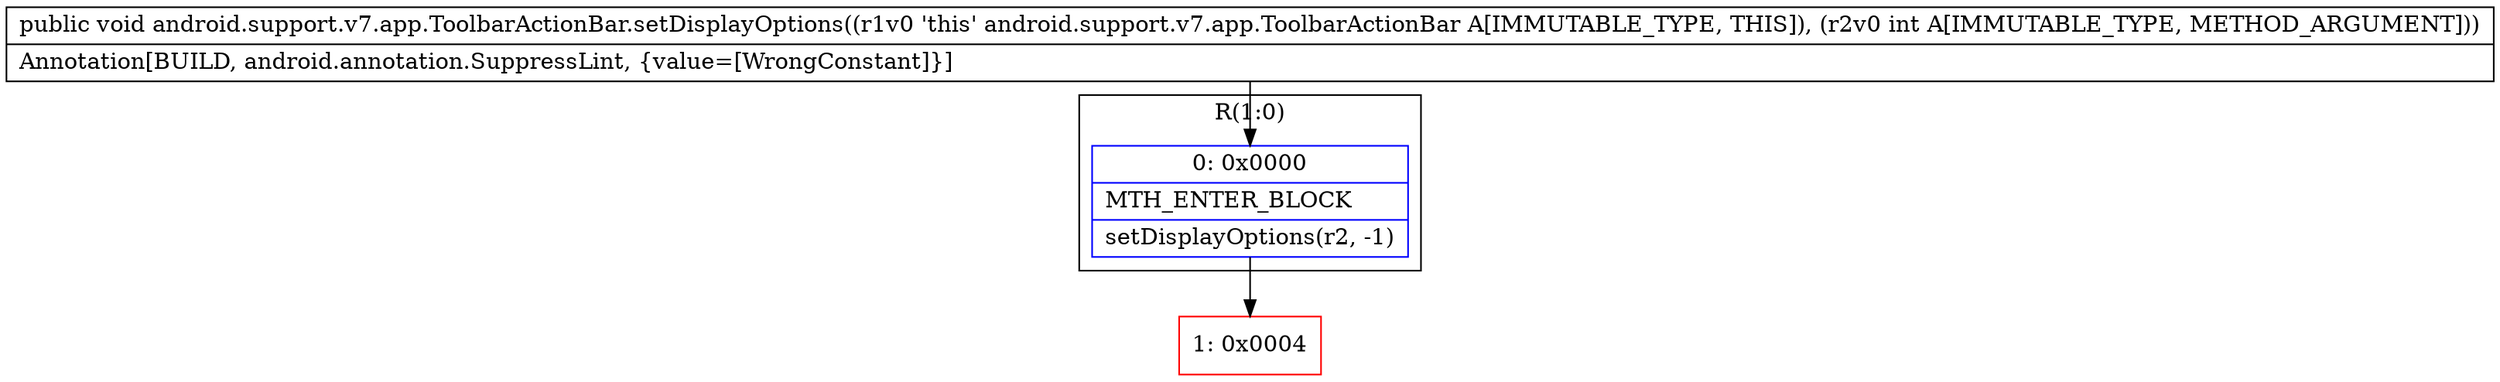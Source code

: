 digraph "CFG forandroid.support.v7.app.ToolbarActionBar.setDisplayOptions(I)V" {
subgraph cluster_Region_875061630 {
label = "R(1:0)";
node [shape=record,color=blue];
Node_0 [shape=record,label="{0\:\ 0x0000|MTH_ENTER_BLOCK\l|setDisplayOptions(r2, \-1)\l}"];
}
Node_1 [shape=record,color=red,label="{1\:\ 0x0004}"];
MethodNode[shape=record,label="{public void android.support.v7.app.ToolbarActionBar.setDisplayOptions((r1v0 'this' android.support.v7.app.ToolbarActionBar A[IMMUTABLE_TYPE, THIS]), (r2v0 int A[IMMUTABLE_TYPE, METHOD_ARGUMENT]))  | Annotation[BUILD, android.annotation.SuppressLint, \{value=[WrongConstant]\}]\l}"];
MethodNode -> Node_0;
Node_0 -> Node_1;
}

